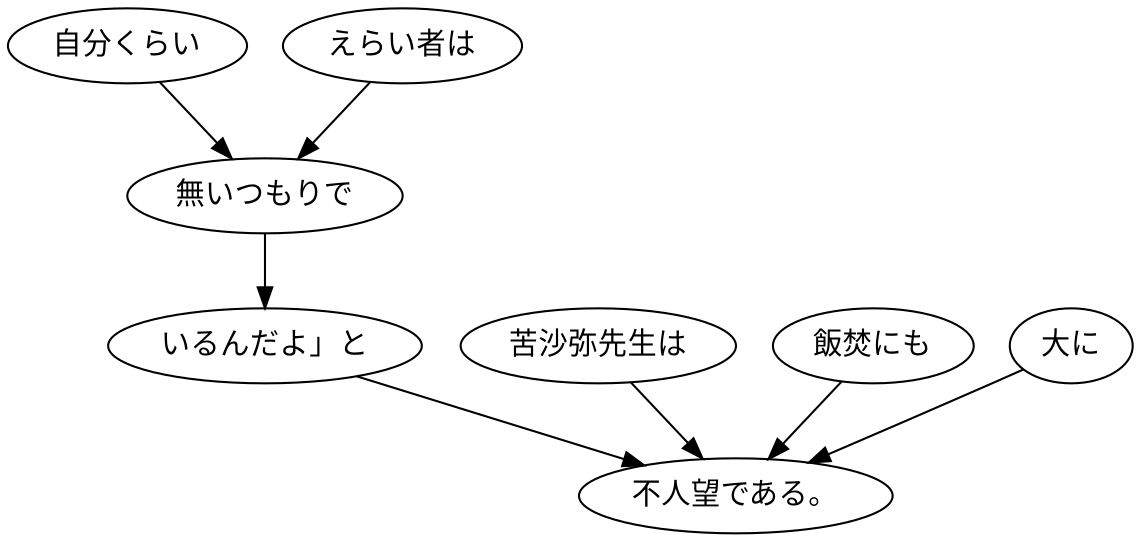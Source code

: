 digraph graph1833 {
	node0 [label="自分くらい"];
	node1 [label="えらい者は"];
	node2 [label="無いつもりで"];
	node3 [label="いるんだよ」と"];
	node4 [label="苦沙弥先生は"];
	node5 [label="飯焚にも"];
	node6 [label="大に"];
	node7 [label="不人望である。"];
	node0 -> node2;
	node1 -> node2;
	node2 -> node3;
	node3 -> node7;
	node4 -> node7;
	node5 -> node7;
	node6 -> node7;
}
